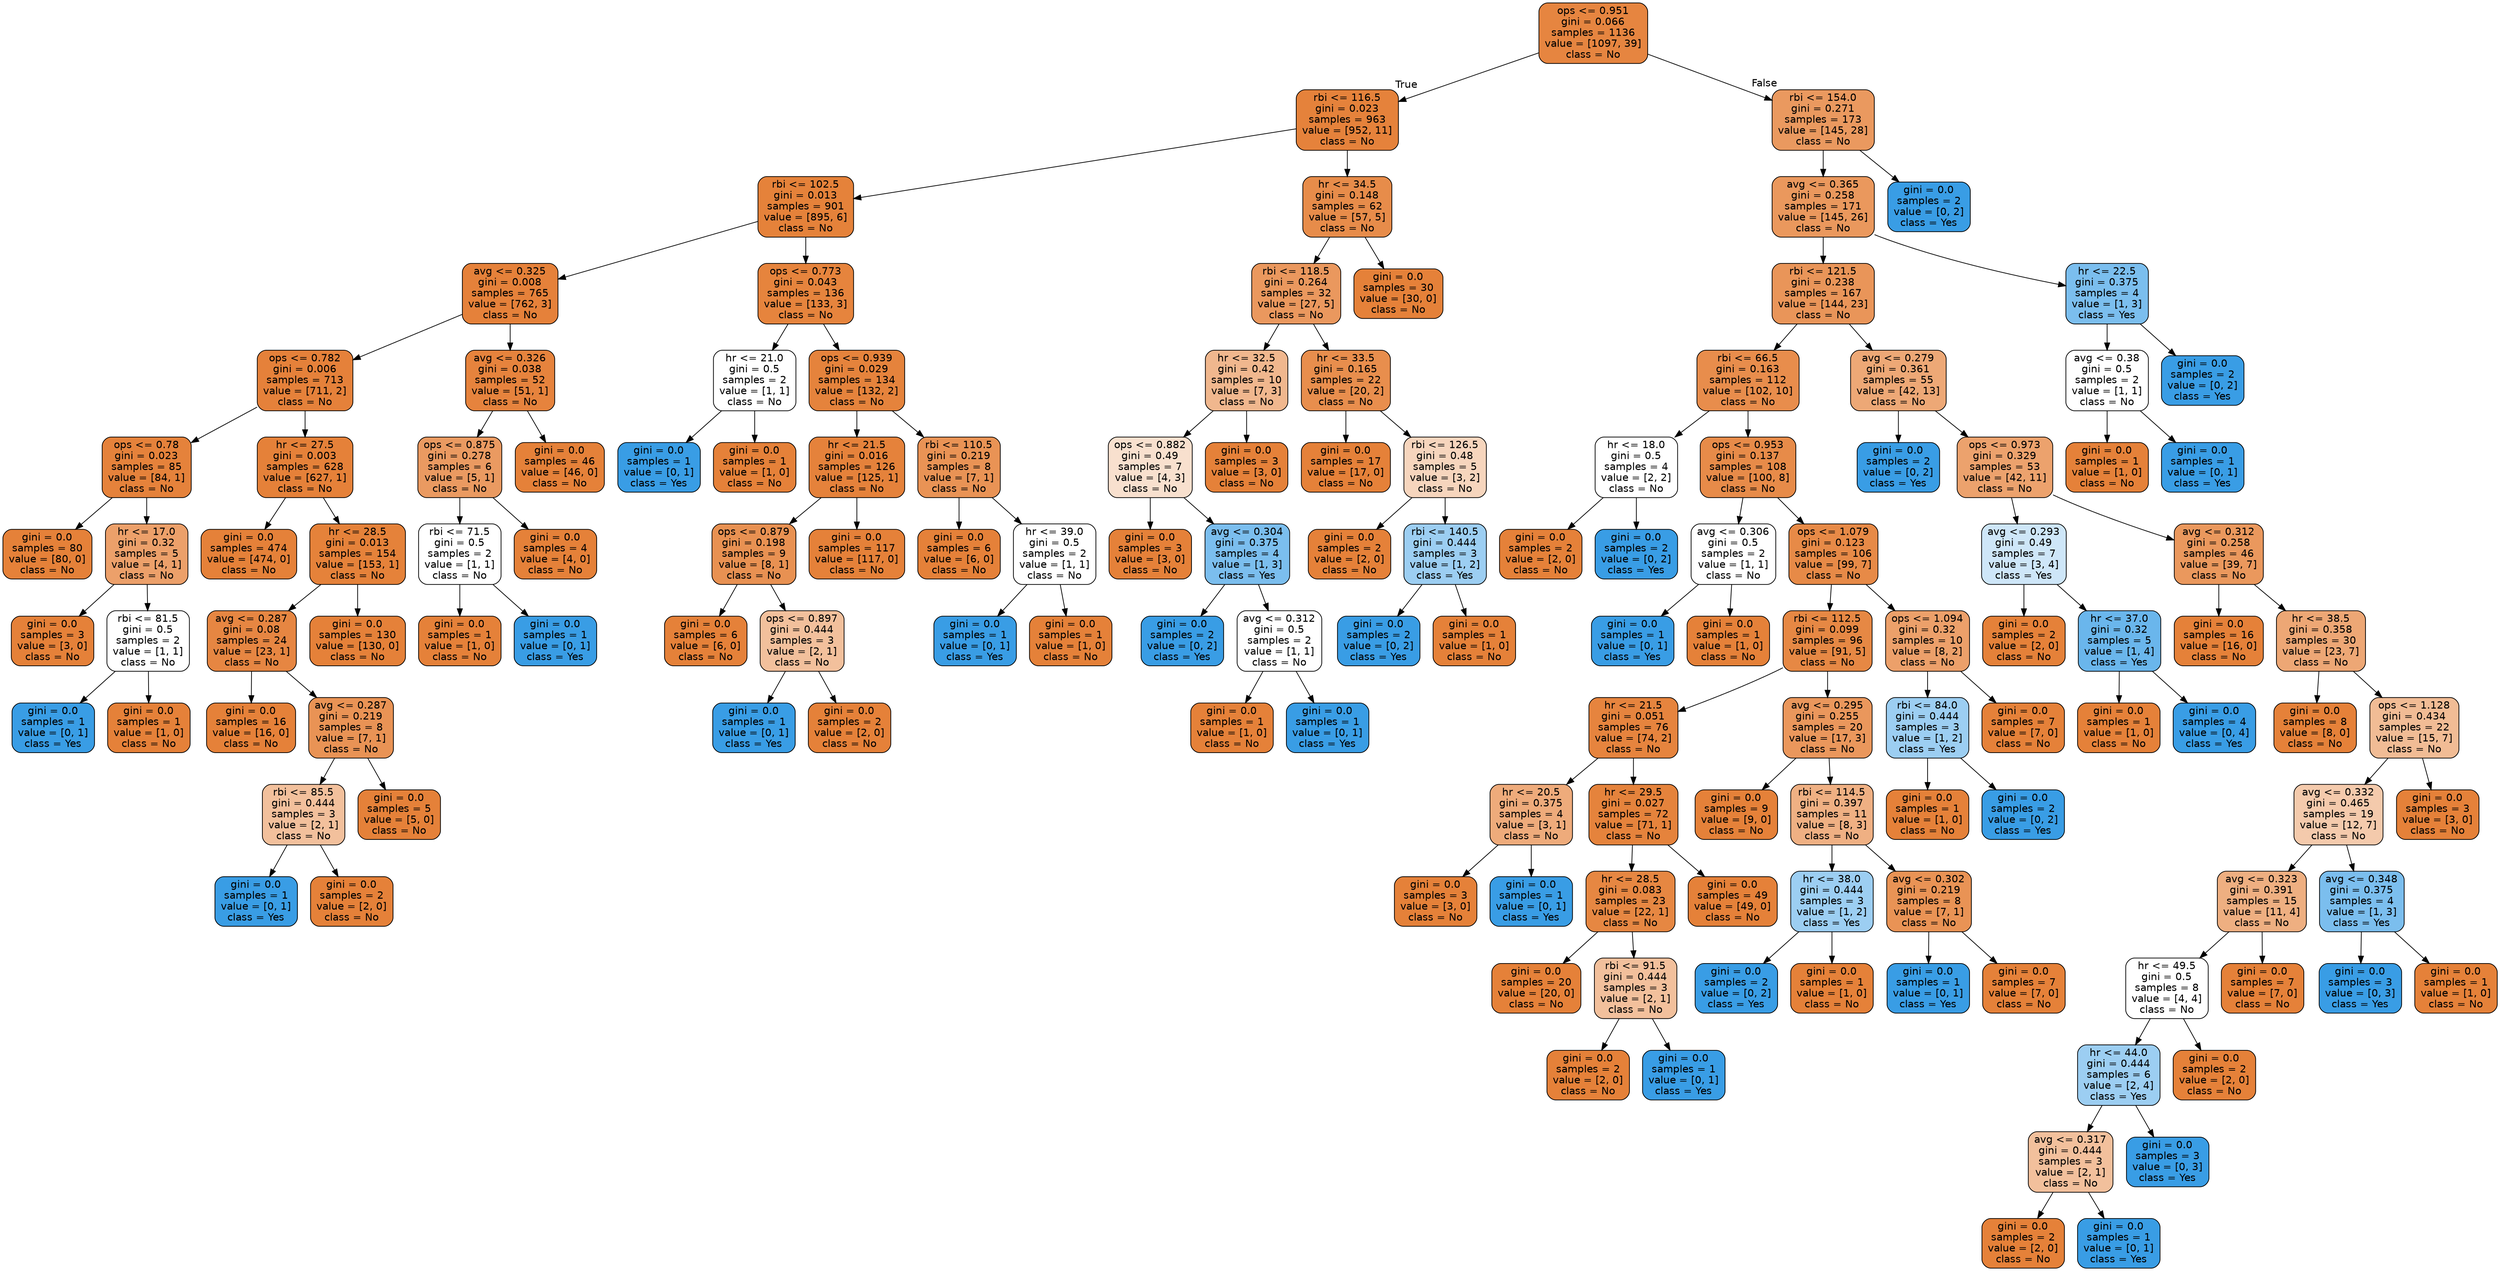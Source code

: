 digraph Tree {
node [shape=box, style="filled, rounded", color="black", fontname=helvetica] ;
edge [fontname=helvetica] ;
0 [label="ops <= 0.951\ngini = 0.066\nsamples = 1136\nvalue = [1097, 39]\nclass = No", fillcolor="#e68540"] ;
1 [label="rbi <= 116.5\ngini = 0.023\nsamples = 963\nvalue = [952, 11]\nclass = No", fillcolor="#e5823b"] ;
0 -> 1 [labeldistance=2.5, labelangle=45, headlabel="True"] ;
2 [label="rbi <= 102.5\ngini = 0.013\nsamples = 901\nvalue = [895, 6]\nclass = No", fillcolor="#e5823a"] ;
1 -> 2 ;
3 [label="avg <= 0.325\ngini = 0.008\nsamples = 765\nvalue = [762, 3]\nclass = No", fillcolor="#e5813a"] ;
2 -> 3 ;
4 [label="ops <= 0.782\ngini = 0.006\nsamples = 713\nvalue = [711, 2]\nclass = No", fillcolor="#e5813a"] ;
3 -> 4 ;
5 [label="ops <= 0.78\ngini = 0.023\nsamples = 85\nvalue = [84, 1]\nclass = No", fillcolor="#e5823b"] ;
4 -> 5 ;
6 [label="gini = 0.0\nsamples = 80\nvalue = [80, 0]\nclass = No", fillcolor="#e58139"] ;
5 -> 6 ;
7 [label="hr <= 17.0\ngini = 0.32\nsamples = 5\nvalue = [4, 1]\nclass = No", fillcolor="#eca06a"] ;
5 -> 7 ;
8 [label="gini = 0.0\nsamples = 3\nvalue = [3, 0]\nclass = No", fillcolor="#e58139"] ;
7 -> 8 ;
9 [label="rbi <= 81.5\ngini = 0.5\nsamples = 2\nvalue = [1, 1]\nclass = No", fillcolor="#ffffff"] ;
7 -> 9 ;
10 [label="gini = 0.0\nsamples = 1\nvalue = [0, 1]\nclass = Yes", fillcolor="#399de5"] ;
9 -> 10 ;
11 [label="gini = 0.0\nsamples = 1\nvalue = [1, 0]\nclass = No", fillcolor="#e58139"] ;
9 -> 11 ;
12 [label="hr <= 27.5\ngini = 0.003\nsamples = 628\nvalue = [627, 1]\nclass = No", fillcolor="#e58139"] ;
4 -> 12 ;
13 [label="gini = 0.0\nsamples = 474\nvalue = [474, 0]\nclass = No", fillcolor="#e58139"] ;
12 -> 13 ;
14 [label="hr <= 28.5\ngini = 0.013\nsamples = 154\nvalue = [153, 1]\nclass = No", fillcolor="#e5823a"] ;
12 -> 14 ;
15 [label="avg <= 0.287\ngini = 0.08\nsamples = 24\nvalue = [23, 1]\nclass = No", fillcolor="#e68642"] ;
14 -> 15 ;
16 [label="gini = 0.0\nsamples = 16\nvalue = [16, 0]\nclass = No", fillcolor="#e58139"] ;
15 -> 16 ;
17 [label="avg <= 0.287\ngini = 0.219\nsamples = 8\nvalue = [7, 1]\nclass = No", fillcolor="#e99355"] ;
15 -> 17 ;
18 [label="rbi <= 85.5\ngini = 0.444\nsamples = 3\nvalue = [2, 1]\nclass = No", fillcolor="#f2c09c"] ;
17 -> 18 ;
19 [label="gini = 0.0\nsamples = 1\nvalue = [0, 1]\nclass = Yes", fillcolor="#399de5"] ;
18 -> 19 ;
20 [label="gini = 0.0\nsamples = 2\nvalue = [2, 0]\nclass = No", fillcolor="#e58139"] ;
18 -> 20 ;
21 [label="gini = 0.0\nsamples = 5\nvalue = [5, 0]\nclass = No", fillcolor="#e58139"] ;
17 -> 21 ;
22 [label="gini = 0.0\nsamples = 130\nvalue = [130, 0]\nclass = No", fillcolor="#e58139"] ;
14 -> 22 ;
23 [label="avg <= 0.326\ngini = 0.038\nsamples = 52\nvalue = [51, 1]\nclass = No", fillcolor="#e6833d"] ;
3 -> 23 ;
24 [label="ops <= 0.875\ngini = 0.278\nsamples = 6\nvalue = [5, 1]\nclass = No", fillcolor="#ea9a61"] ;
23 -> 24 ;
25 [label="rbi <= 71.5\ngini = 0.5\nsamples = 2\nvalue = [1, 1]\nclass = No", fillcolor="#ffffff"] ;
24 -> 25 ;
26 [label="gini = 0.0\nsamples = 1\nvalue = [1, 0]\nclass = No", fillcolor="#e58139"] ;
25 -> 26 ;
27 [label="gini = 0.0\nsamples = 1\nvalue = [0, 1]\nclass = Yes", fillcolor="#399de5"] ;
25 -> 27 ;
28 [label="gini = 0.0\nsamples = 4\nvalue = [4, 0]\nclass = No", fillcolor="#e58139"] ;
24 -> 28 ;
29 [label="gini = 0.0\nsamples = 46\nvalue = [46, 0]\nclass = No", fillcolor="#e58139"] ;
23 -> 29 ;
30 [label="ops <= 0.773\ngini = 0.043\nsamples = 136\nvalue = [133, 3]\nclass = No", fillcolor="#e6843d"] ;
2 -> 30 ;
31 [label="hr <= 21.0\ngini = 0.5\nsamples = 2\nvalue = [1, 1]\nclass = No", fillcolor="#ffffff"] ;
30 -> 31 ;
32 [label="gini = 0.0\nsamples = 1\nvalue = [0, 1]\nclass = Yes", fillcolor="#399de5"] ;
31 -> 32 ;
33 [label="gini = 0.0\nsamples = 1\nvalue = [1, 0]\nclass = No", fillcolor="#e58139"] ;
31 -> 33 ;
34 [label="ops <= 0.939\ngini = 0.029\nsamples = 134\nvalue = [132, 2]\nclass = No", fillcolor="#e5833c"] ;
30 -> 34 ;
35 [label="hr <= 21.5\ngini = 0.016\nsamples = 126\nvalue = [125, 1]\nclass = No", fillcolor="#e5823b"] ;
34 -> 35 ;
36 [label="ops <= 0.879\ngini = 0.198\nsamples = 9\nvalue = [8, 1]\nclass = No", fillcolor="#e89152"] ;
35 -> 36 ;
37 [label="gini = 0.0\nsamples = 6\nvalue = [6, 0]\nclass = No", fillcolor="#e58139"] ;
36 -> 37 ;
38 [label="ops <= 0.897\ngini = 0.444\nsamples = 3\nvalue = [2, 1]\nclass = No", fillcolor="#f2c09c"] ;
36 -> 38 ;
39 [label="gini = 0.0\nsamples = 1\nvalue = [0, 1]\nclass = Yes", fillcolor="#399de5"] ;
38 -> 39 ;
40 [label="gini = 0.0\nsamples = 2\nvalue = [2, 0]\nclass = No", fillcolor="#e58139"] ;
38 -> 40 ;
41 [label="gini = 0.0\nsamples = 117\nvalue = [117, 0]\nclass = No", fillcolor="#e58139"] ;
35 -> 41 ;
42 [label="rbi <= 110.5\ngini = 0.219\nsamples = 8\nvalue = [7, 1]\nclass = No", fillcolor="#e99355"] ;
34 -> 42 ;
43 [label="gini = 0.0\nsamples = 6\nvalue = [6, 0]\nclass = No", fillcolor="#e58139"] ;
42 -> 43 ;
44 [label="hr <= 39.0\ngini = 0.5\nsamples = 2\nvalue = [1, 1]\nclass = No", fillcolor="#ffffff"] ;
42 -> 44 ;
45 [label="gini = 0.0\nsamples = 1\nvalue = [0, 1]\nclass = Yes", fillcolor="#399de5"] ;
44 -> 45 ;
46 [label="gini = 0.0\nsamples = 1\nvalue = [1, 0]\nclass = No", fillcolor="#e58139"] ;
44 -> 46 ;
47 [label="hr <= 34.5\ngini = 0.148\nsamples = 62\nvalue = [57, 5]\nclass = No", fillcolor="#e78c4a"] ;
1 -> 47 ;
48 [label="rbi <= 118.5\ngini = 0.264\nsamples = 32\nvalue = [27, 5]\nclass = No", fillcolor="#ea985e"] ;
47 -> 48 ;
49 [label="hr <= 32.5\ngini = 0.42\nsamples = 10\nvalue = [7, 3]\nclass = No", fillcolor="#f0b78e"] ;
48 -> 49 ;
50 [label="ops <= 0.882\ngini = 0.49\nsamples = 7\nvalue = [4, 3]\nclass = No", fillcolor="#f8e0ce"] ;
49 -> 50 ;
51 [label="gini = 0.0\nsamples = 3\nvalue = [3, 0]\nclass = No", fillcolor="#e58139"] ;
50 -> 51 ;
52 [label="avg <= 0.304\ngini = 0.375\nsamples = 4\nvalue = [1, 3]\nclass = Yes", fillcolor="#7bbeee"] ;
50 -> 52 ;
53 [label="gini = 0.0\nsamples = 2\nvalue = [0, 2]\nclass = Yes", fillcolor="#399de5"] ;
52 -> 53 ;
54 [label="avg <= 0.312\ngini = 0.5\nsamples = 2\nvalue = [1, 1]\nclass = No", fillcolor="#ffffff"] ;
52 -> 54 ;
55 [label="gini = 0.0\nsamples = 1\nvalue = [1, 0]\nclass = No", fillcolor="#e58139"] ;
54 -> 55 ;
56 [label="gini = 0.0\nsamples = 1\nvalue = [0, 1]\nclass = Yes", fillcolor="#399de5"] ;
54 -> 56 ;
57 [label="gini = 0.0\nsamples = 3\nvalue = [3, 0]\nclass = No", fillcolor="#e58139"] ;
49 -> 57 ;
58 [label="hr <= 33.5\ngini = 0.165\nsamples = 22\nvalue = [20, 2]\nclass = No", fillcolor="#e88e4d"] ;
48 -> 58 ;
59 [label="gini = 0.0\nsamples = 17\nvalue = [17, 0]\nclass = No", fillcolor="#e58139"] ;
58 -> 59 ;
60 [label="rbi <= 126.5\ngini = 0.48\nsamples = 5\nvalue = [3, 2]\nclass = No", fillcolor="#f6d5bd"] ;
58 -> 60 ;
61 [label="gini = 0.0\nsamples = 2\nvalue = [2, 0]\nclass = No", fillcolor="#e58139"] ;
60 -> 61 ;
62 [label="rbi <= 140.5\ngini = 0.444\nsamples = 3\nvalue = [1, 2]\nclass = Yes", fillcolor="#9ccef2"] ;
60 -> 62 ;
63 [label="gini = 0.0\nsamples = 2\nvalue = [0, 2]\nclass = Yes", fillcolor="#399de5"] ;
62 -> 63 ;
64 [label="gini = 0.0\nsamples = 1\nvalue = [1, 0]\nclass = No", fillcolor="#e58139"] ;
62 -> 64 ;
65 [label="gini = 0.0\nsamples = 30\nvalue = [30, 0]\nclass = No", fillcolor="#e58139"] ;
47 -> 65 ;
66 [label="rbi <= 154.0\ngini = 0.271\nsamples = 173\nvalue = [145, 28]\nclass = No", fillcolor="#ea995f"] ;
0 -> 66 [labeldistance=2.5, labelangle=-45, headlabel="False"] ;
67 [label="avg <= 0.365\ngini = 0.258\nsamples = 171\nvalue = [145, 26]\nclass = No", fillcolor="#ea985d"] ;
66 -> 67 ;
68 [label="rbi <= 121.5\ngini = 0.238\nsamples = 167\nvalue = [144, 23]\nclass = No", fillcolor="#e99559"] ;
67 -> 68 ;
69 [label="rbi <= 66.5\ngini = 0.163\nsamples = 112\nvalue = [102, 10]\nclass = No", fillcolor="#e88d4c"] ;
68 -> 69 ;
70 [label="hr <= 18.0\ngini = 0.5\nsamples = 4\nvalue = [2, 2]\nclass = No", fillcolor="#ffffff"] ;
69 -> 70 ;
71 [label="gini = 0.0\nsamples = 2\nvalue = [2, 0]\nclass = No", fillcolor="#e58139"] ;
70 -> 71 ;
72 [label="gini = 0.0\nsamples = 2\nvalue = [0, 2]\nclass = Yes", fillcolor="#399de5"] ;
70 -> 72 ;
73 [label="ops <= 0.953\ngini = 0.137\nsamples = 108\nvalue = [100, 8]\nclass = No", fillcolor="#e78b49"] ;
69 -> 73 ;
74 [label="avg <= 0.306\ngini = 0.5\nsamples = 2\nvalue = [1, 1]\nclass = No", fillcolor="#ffffff"] ;
73 -> 74 ;
75 [label="gini = 0.0\nsamples = 1\nvalue = [0, 1]\nclass = Yes", fillcolor="#399de5"] ;
74 -> 75 ;
76 [label="gini = 0.0\nsamples = 1\nvalue = [1, 0]\nclass = No", fillcolor="#e58139"] ;
74 -> 76 ;
77 [label="ops <= 1.079\ngini = 0.123\nsamples = 106\nvalue = [99, 7]\nclass = No", fillcolor="#e78a47"] ;
73 -> 77 ;
78 [label="rbi <= 112.5\ngini = 0.099\nsamples = 96\nvalue = [91, 5]\nclass = No", fillcolor="#e68844"] ;
77 -> 78 ;
79 [label="hr <= 21.5\ngini = 0.051\nsamples = 76\nvalue = [74, 2]\nclass = No", fillcolor="#e6843e"] ;
78 -> 79 ;
80 [label="hr <= 20.5\ngini = 0.375\nsamples = 4\nvalue = [3, 1]\nclass = No", fillcolor="#eeab7b"] ;
79 -> 80 ;
81 [label="gini = 0.0\nsamples = 3\nvalue = [3, 0]\nclass = No", fillcolor="#e58139"] ;
80 -> 81 ;
82 [label="gini = 0.0\nsamples = 1\nvalue = [0, 1]\nclass = Yes", fillcolor="#399de5"] ;
80 -> 82 ;
83 [label="hr <= 29.5\ngini = 0.027\nsamples = 72\nvalue = [71, 1]\nclass = No", fillcolor="#e5833c"] ;
79 -> 83 ;
84 [label="hr <= 28.5\ngini = 0.083\nsamples = 23\nvalue = [22, 1]\nclass = No", fillcolor="#e68742"] ;
83 -> 84 ;
85 [label="gini = 0.0\nsamples = 20\nvalue = [20, 0]\nclass = No", fillcolor="#e58139"] ;
84 -> 85 ;
86 [label="rbi <= 91.5\ngini = 0.444\nsamples = 3\nvalue = [2, 1]\nclass = No", fillcolor="#f2c09c"] ;
84 -> 86 ;
87 [label="gini = 0.0\nsamples = 2\nvalue = [2, 0]\nclass = No", fillcolor="#e58139"] ;
86 -> 87 ;
88 [label="gini = 0.0\nsamples = 1\nvalue = [0, 1]\nclass = Yes", fillcolor="#399de5"] ;
86 -> 88 ;
89 [label="gini = 0.0\nsamples = 49\nvalue = [49, 0]\nclass = No", fillcolor="#e58139"] ;
83 -> 89 ;
90 [label="avg <= 0.295\ngini = 0.255\nsamples = 20\nvalue = [17, 3]\nclass = No", fillcolor="#ea975c"] ;
78 -> 90 ;
91 [label="gini = 0.0\nsamples = 9\nvalue = [9, 0]\nclass = No", fillcolor="#e58139"] ;
90 -> 91 ;
92 [label="rbi <= 114.5\ngini = 0.397\nsamples = 11\nvalue = [8, 3]\nclass = No", fillcolor="#efb083"] ;
90 -> 92 ;
93 [label="hr <= 38.0\ngini = 0.444\nsamples = 3\nvalue = [1, 2]\nclass = Yes", fillcolor="#9ccef2"] ;
92 -> 93 ;
94 [label="gini = 0.0\nsamples = 2\nvalue = [0, 2]\nclass = Yes", fillcolor="#399de5"] ;
93 -> 94 ;
95 [label="gini = 0.0\nsamples = 1\nvalue = [1, 0]\nclass = No", fillcolor="#e58139"] ;
93 -> 95 ;
96 [label="avg <= 0.302\ngini = 0.219\nsamples = 8\nvalue = [7, 1]\nclass = No", fillcolor="#e99355"] ;
92 -> 96 ;
97 [label="gini = 0.0\nsamples = 1\nvalue = [0, 1]\nclass = Yes", fillcolor="#399de5"] ;
96 -> 97 ;
98 [label="gini = 0.0\nsamples = 7\nvalue = [7, 0]\nclass = No", fillcolor="#e58139"] ;
96 -> 98 ;
99 [label="ops <= 1.094\ngini = 0.32\nsamples = 10\nvalue = [8, 2]\nclass = No", fillcolor="#eca06a"] ;
77 -> 99 ;
100 [label="rbi <= 84.0\ngini = 0.444\nsamples = 3\nvalue = [1, 2]\nclass = Yes", fillcolor="#9ccef2"] ;
99 -> 100 ;
101 [label="gini = 0.0\nsamples = 1\nvalue = [1, 0]\nclass = No", fillcolor="#e58139"] ;
100 -> 101 ;
102 [label="gini = 0.0\nsamples = 2\nvalue = [0, 2]\nclass = Yes", fillcolor="#399de5"] ;
100 -> 102 ;
103 [label="gini = 0.0\nsamples = 7\nvalue = [7, 0]\nclass = No", fillcolor="#e58139"] ;
99 -> 103 ;
104 [label="avg <= 0.279\ngini = 0.361\nsamples = 55\nvalue = [42, 13]\nclass = No", fillcolor="#eda876"] ;
68 -> 104 ;
105 [label="gini = 0.0\nsamples = 2\nvalue = [0, 2]\nclass = Yes", fillcolor="#399de5"] ;
104 -> 105 ;
106 [label="ops <= 0.973\ngini = 0.329\nsamples = 53\nvalue = [42, 11]\nclass = No", fillcolor="#eca26d"] ;
104 -> 106 ;
107 [label="avg <= 0.293\ngini = 0.49\nsamples = 7\nvalue = [3, 4]\nclass = Yes", fillcolor="#cee6f8"] ;
106 -> 107 ;
108 [label="gini = 0.0\nsamples = 2\nvalue = [2, 0]\nclass = No", fillcolor="#e58139"] ;
107 -> 108 ;
109 [label="hr <= 37.0\ngini = 0.32\nsamples = 5\nvalue = [1, 4]\nclass = Yes", fillcolor="#6ab6ec"] ;
107 -> 109 ;
110 [label="gini = 0.0\nsamples = 1\nvalue = [1, 0]\nclass = No", fillcolor="#e58139"] ;
109 -> 110 ;
111 [label="gini = 0.0\nsamples = 4\nvalue = [0, 4]\nclass = Yes", fillcolor="#399de5"] ;
109 -> 111 ;
112 [label="avg <= 0.312\ngini = 0.258\nsamples = 46\nvalue = [39, 7]\nclass = No", fillcolor="#ea985d"] ;
106 -> 112 ;
113 [label="gini = 0.0\nsamples = 16\nvalue = [16, 0]\nclass = No", fillcolor="#e58139"] ;
112 -> 113 ;
114 [label="hr <= 38.5\ngini = 0.358\nsamples = 30\nvalue = [23, 7]\nclass = No", fillcolor="#eda775"] ;
112 -> 114 ;
115 [label="gini = 0.0\nsamples = 8\nvalue = [8, 0]\nclass = No", fillcolor="#e58139"] ;
114 -> 115 ;
116 [label="ops <= 1.128\ngini = 0.434\nsamples = 22\nvalue = [15, 7]\nclass = No", fillcolor="#f1bc95"] ;
114 -> 116 ;
117 [label="avg <= 0.332\ngini = 0.465\nsamples = 19\nvalue = [12, 7]\nclass = No", fillcolor="#f4caac"] ;
116 -> 117 ;
118 [label="avg <= 0.323\ngini = 0.391\nsamples = 15\nvalue = [11, 4]\nclass = No", fillcolor="#eeaf81"] ;
117 -> 118 ;
119 [label="hr <= 49.5\ngini = 0.5\nsamples = 8\nvalue = [4, 4]\nclass = No", fillcolor="#ffffff"] ;
118 -> 119 ;
120 [label="hr <= 44.0\ngini = 0.444\nsamples = 6\nvalue = [2, 4]\nclass = Yes", fillcolor="#9ccef2"] ;
119 -> 120 ;
121 [label="avg <= 0.317\ngini = 0.444\nsamples = 3\nvalue = [2, 1]\nclass = No", fillcolor="#f2c09c"] ;
120 -> 121 ;
122 [label="gini = 0.0\nsamples = 2\nvalue = [2, 0]\nclass = No", fillcolor="#e58139"] ;
121 -> 122 ;
123 [label="gini = 0.0\nsamples = 1\nvalue = [0, 1]\nclass = Yes", fillcolor="#399de5"] ;
121 -> 123 ;
124 [label="gini = 0.0\nsamples = 3\nvalue = [0, 3]\nclass = Yes", fillcolor="#399de5"] ;
120 -> 124 ;
125 [label="gini = 0.0\nsamples = 2\nvalue = [2, 0]\nclass = No", fillcolor="#e58139"] ;
119 -> 125 ;
126 [label="gini = 0.0\nsamples = 7\nvalue = [7, 0]\nclass = No", fillcolor="#e58139"] ;
118 -> 126 ;
127 [label="avg <= 0.348\ngini = 0.375\nsamples = 4\nvalue = [1, 3]\nclass = Yes", fillcolor="#7bbeee"] ;
117 -> 127 ;
128 [label="gini = 0.0\nsamples = 3\nvalue = [0, 3]\nclass = Yes", fillcolor="#399de5"] ;
127 -> 128 ;
129 [label="gini = 0.0\nsamples = 1\nvalue = [1, 0]\nclass = No", fillcolor="#e58139"] ;
127 -> 129 ;
130 [label="gini = 0.0\nsamples = 3\nvalue = [3, 0]\nclass = No", fillcolor="#e58139"] ;
116 -> 130 ;
131 [label="hr <= 22.5\ngini = 0.375\nsamples = 4\nvalue = [1, 3]\nclass = Yes", fillcolor="#7bbeee"] ;
67 -> 131 ;
132 [label="avg <= 0.38\ngini = 0.5\nsamples = 2\nvalue = [1, 1]\nclass = No", fillcolor="#ffffff"] ;
131 -> 132 ;
133 [label="gini = 0.0\nsamples = 1\nvalue = [1, 0]\nclass = No", fillcolor="#e58139"] ;
132 -> 133 ;
134 [label="gini = 0.0\nsamples = 1\nvalue = [0, 1]\nclass = Yes", fillcolor="#399de5"] ;
132 -> 134 ;
135 [label="gini = 0.0\nsamples = 2\nvalue = [0, 2]\nclass = Yes", fillcolor="#399de5"] ;
131 -> 135 ;
136 [label="gini = 0.0\nsamples = 2\nvalue = [0, 2]\nclass = Yes", fillcolor="#399de5"] ;
66 -> 136 ;
}